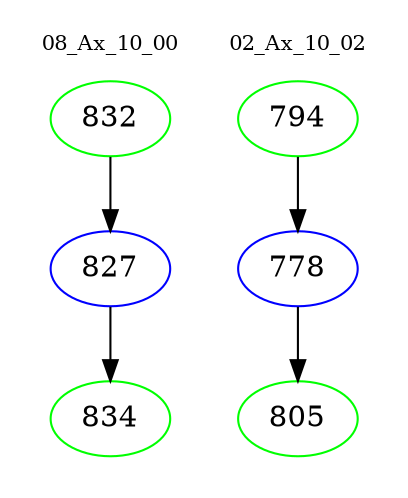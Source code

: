 digraph{
subgraph cluster_0 {
color = white
label = "08_Ax_10_00";
fontsize=10;
T0_832 [label="832", color="green"]
T0_832 -> T0_827 [color="black"]
T0_827 [label="827", color="blue"]
T0_827 -> T0_834 [color="black"]
T0_834 [label="834", color="green"]
}
subgraph cluster_1 {
color = white
label = "02_Ax_10_02";
fontsize=10;
T1_794 [label="794", color="green"]
T1_794 -> T1_778 [color="black"]
T1_778 [label="778", color="blue"]
T1_778 -> T1_805 [color="black"]
T1_805 [label="805", color="green"]
}
}
